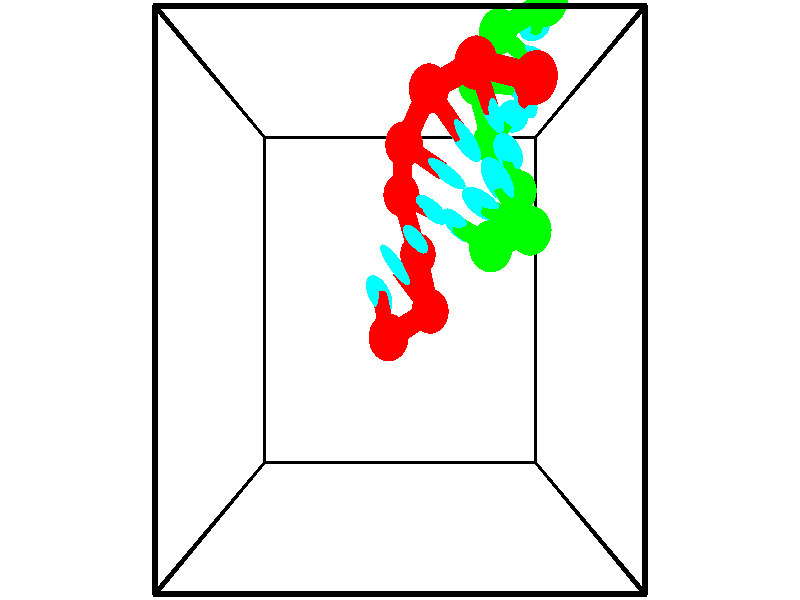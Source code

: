 // switches for output
#declare DRAW_BASES = 1; // possible values are 0, 1; only relevant for DNA ribbons
#declare DRAW_BASES_TYPE = 3; // possible values are 1, 2, 3; only relevant for DNA ribbons
#declare DRAW_FOG = 0; // set to 1 to enable fog

#include "colors.inc"

#include "transforms.inc"
background { rgb <1, 1, 1>}

#default {
   normal{
       ripples 0.25
       frequency 0.20
       turbulence 0.2
       lambda 5
   }
	finish {
		phong 0.1
		phong_size 40.
	}
}

// original window dimensions: 1024x640


// camera settings

camera {
	sky <-0, 1, 0>
	up <-0, 1, 0>
	right 1.6 * <1, 0, 0>
	location <2.5, 2.5, 11.1562>
	look_at <2.5, 2.5, 2.5>
	direction <0, 0, -8.6562>
	angle 67.0682
}


# declare cpy_camera_pos = <2.5, 2.5, 11.1562>;
# if (DRAW_FOG = 1)
fog {
	fog_type 2
	up vnormalize(cpy_camera_pos)
	color rgbt<1,1,1,0.3>
	distance 1e-5
	fog_alt 3e-3
	fog_offset 4
}
# end


// LIGHTS

# declare lum = 6;
global_settings {
	ambient_light rgb lum * <0.05, 0.05, 0.05>
	max_trace_level 15
}# declare cpy_direct_light_amount = 0.25;
light_source
{	1000 * <-1, -1, 1>,
	rgb lum * cpy_direct_light_amount
	parallel
}

light_source
{	1000 * <1, 1, -1>,
	rgb lum * cpy_direct_light_amount
	parallel
}

// strand 0

// nucleotide -1

// particle -1
sphere {
	<2.357089, 2.108695, 3.581661> 0.250000
	pigment { color rgbt <1,0,0,0> }
	no_shadow
}
cylinder {
	<2.280186, 2.371048, 3.289673>,  <2.234044, 2.528460, 3.114480>, 0.100000
	pigment { color rgbt <1,0,0,0> }
	no_shadow
}
cylinder {
	<2.280186, 2.371048, 3.289673>,  <2.357089, 2.108695, 3.581661>, 0.100000
	pigment { color rgbt <1,0,0,0> }
	no_shadow
}

// particle -1
sphere {
	<2.280186, 2.371048, 3.289673> 0.100000
	pigment { color rgbt <1,0,0,0> }
	no_shadow
}
sphere {
	0, 1
	scale<0.080000,0.200000,0.300000>
	matrix <0.564444, 0.682397, 0.464476,
		0.802770, -0.322728, -0.501405,
		-0.192257, 0.655882, -0.729970,
		2.222509, 2.567813, 3.070682>
	pigment { color rgbt <0,1,1,0> }
	no_shadow
}
cylinder {
	<2.902910, 2.372872, 3.046750>,  <2.357089, 2.108695, 3.581661>, 0.130000
	pigment { color rgbt <1,0,0,0> }
	no_shadow
}

// nucleotide -1

// particle -1
sphere {
	<2.902910, 2.372872, 3.046750> 0.250000
	pigment { color rgbt <1,0,0,0> }
	no_shadow
}
cylinder {
	<2.641979, 2.662605, 3.136024>,  <2.485421, 2.836445, 3.189590>, 0.100000
	pigment { color rgbt <1,0,0,0> }
	no_shadow
}
cylinder {
	<2.641979, 2.662605, 3.136024>,  <2.902910, 2.372872, 3.046750>, 0.100000
	pigment { color rgbt <1,0,0,0> }
	no_shadow
}

// particle -1
sphere {
	<2.641979, 2.662605, 3.136024> 0.100000
	pigment { color rgbt <1,0,0,0> }
	no_shadow
}
sphere {
	0, 1
	scale<0.080000,0.200000,0.300000>
	matrix <0.755600, 0.644591, 0.116492,
		-0.059486, 0.244631, -0.967790,
		-0.652326, 0.724332, 0.223188,
		2.446281, 2.879905, 3.202981>
	pigment { color rgbt <0,1,1,0> }
	no_shadow
}
cylinder {
	<2.754004, 3.034577, 2.604434>,  <2.902910, 2.372872, 3.046750>, 0.130000
	pigment { color rgbt <1,0,0,0> }
	no_shadow
}

// nucleotide -1

// particle -1
sphere {
	<2.754004, 3.034577, 2.604434> 0.250000
	pigment { color rgbt <1,0,0,0> }
	no_shadow
}
cylinder {
	<2.723904, 3.105431, 2.996956>,  <2.705844, 3.147943, 3.232469>, 0.100000
	pigment { color rgbt <1,0,0,0> }
	no_shadow
}
cylinder {
	<2.723904, 3.105431, 2.996956>,  <2.754004, 3.034577, 2.604434>, 0.100000
	pigment { color rgbt <1,0,0,0> }
	no_shadow
}

// particle -1
sphere {
	<2.723904, 3.105431, 2.996956> 0.100000
	pigment { color rgbt <1,0,0,0> }
	no_shadow
}
sphere {
	0, 1
	scale<0.080000,0.200000,0.300000>
	matrix <0.640167, 0.763103, -0.088656,
		-0.764542, 0.621528, -0.170818,
		-0.075250, 0.177133, 0.981306,
		2.701329, 3.158571, 3.291348>
	pigment { color rgbt <0,1,1,0> }
	no_shadow
}
cylinder {
	<2.517204, 3.728107, 2.689389>,  <2.754004, 3.034577, 2.604434>, 0.130000
	pigment { color rgbt <1,0,0,0> }
	no_shadow
}

// nucleotide -1

// particle -1
sphere {
	<2.517204, 3.728107, 2.689389> 0.250000
	pigment { color rgbt <1,0,0,0> }
	no_shadow
}
cylinder {
	<2.741634, 3.591309, 2.990913>,  <2.876292, 3.509229, 3.171828>, 0.100000
	pigment { color rgbt <1,0,0,0> }
	no_shadow
}
cylinder {
	<2.741634, 3.591309, 2.990913>,  <2.517204, 3.728107, 2.689389>, 0.100000
	pigment { color rgbt <1,0,0,0> }
	no_shadow
}

// particle -1
sphere {
	<2.741634, 3.591309, 2.990913> 0.100000
	pigment { color rgbt <1,0,0,0> }
	no_shadow
}
sphere {
	0, 1
	scale<0.080000,0.200000,0.300000>
	matrix <0.665801, 0.727547, -0.165486,
		-0.491838, 0.594738, 0.635910,
		0.561075, -0.341997, 0.753812,
		2.909957, 3.488709, 3.217057>
	pigment { color rgbt <0,1,1,0> }
	no_shadow
}
cylinder {
	<2.553722, 4.228298, 3.108412>,  <2.517204, 3.728107, 2.689389>, 0.130000
	pigment { color rgbt <1,0,0,0> }
	no_shadow
}

// nucleotide -1

// particle -1
sphere {
	<2.553722, 4.228298, 3.108412> 0.250000
	pigment { color rgbt <1,0,0,0> }
	no_shadow
}
cylinder {
	<2.864067, 4.018684, 3.248940>,  <3.050274, 3.892916, 3.333256>, 0.100000
	pigment { color rgbt <1,0,0,0> }
	no_shadow
}
cylinder {
	<2.864067, 4.018684, 3.248940>,  <2.553722, 4.228298, 3.108412>, 0.100000
	pigment { color rgbt <1,0,0,0> }
	no_shadow
}

// particle -1
sphere {
	<2.864067, 4.018684, 3.248940> 0.100000
	pigment { color rgbt <1,0,0,0> }
	no_shadow
}
sphere {
	0, 1
	scale<0.080000,0.200000,0.300000>
	matrix <0.556956, 0.830495, 0.008784,
		-0.296372, 0.188854, 0.936215,
		0.775863, -0.524034, 0.351319,
		3.096826, 3.861474, 3.354335>
	pigment { color rgbt <0,1,1,0> }
	no_shadow
}
cylinder {
	<2.859993, 4.689524, 3.648561>,  <2.553722, 4.228298, 3.108412>, 0.130000
	pigment { color rgbt <1,0,0,0> }
	no_shadow
}

// nucleotide -1

// particle -1
sphere {
	<2.859993, 4.689524, 3.648561> 0.250000
	pigment { color rgbt <1,0,0,0> }
	no_shadow
}
cylinder {
	<3.124317, 4.409081, 3.541397>,  <3.282912, 4.240814, 3.477098>, 0.100000
	pigment { color rgbt <1,0,0,0> }
	no_shadow
}
cylinder {
	<3.124317, 4.409081, 3.541397>,  <2.859993, 4.689524, 3.648561>, 0.100000
	pigment { color rgbt <1,0,0,0> }
	no_shadow
}

// particle -1
sphere {
	<3.124317, 4.409081, 3.541397> 0.100000
	pigment { color rgbt <1,0,0,0> }
	no_shadow
}
sphere {
	0, 1
	scale<0.080000,0.200000,0.300000>
	matrix <0.671656, 0.711699, -0.205822,
		0.334976, -0.043935, 0.941202,
		0.660809, -0.701110, -0.267911,
		3.322560, 4.198748, 3.461024>
	pigment { color rgbt <0,1,1,0> }
	no_shadow
}
cylinder {
	<3.381902, 4.803613, 4.120747>,  <2.859993, 4.689524, 3.648561>, 0.130000
	pigment { color rgbt <1,0,0,0> }
	no_shadow
}

// nucleotide -1

// particle -1
sphere {
	<3.381902, 4.803613, 4.120747> 0.250000
	pigment { color rgbt <1,0,0,0> }
	no_shadow
}
cylinder {
	<3.537601, 4.613548, 3.805099>,  <3.631021, 4.499509, 3.615711>, 0.100000
	pigment { color rgbt <1,0,0,0> }
	no_shadow
}
cylinder {
	<3.537601, 4.613548, 3.805099>,  <3.381902, 4.803613, 4.120747>, 0.100000
	pigment { color rgbt <1,0,0,0> }
	no_shadow
}

// particle -1
sphere {
	<3.537601, 4.613548, 3.805099> 0.100000
	pigment { color rgbt <1,0,0,0> }
	no_shadow
}
sphere {
	0, 1
	scale<0.080000,0.200000,0.300000>
	matrix <0.777244, 0.629183, 0.004534,
		0.494345, -0.615102, 0.614225,
		0.389249, -0.475162, -0.789118,
		3.654376, 4.471000, 3.568364>
	pigment { color rgbt <0,1,1,0> }
	no_shadow
}
cylinder {
	<4.042042, 4.612052, 4.271116>,  <3.381902, 4.803613, 4.120747>, 0.130000
	pigment { color rgbt <1,0,0,0> }
	no_shadow
}

// nucleotide -1

// particle -1
sphere {
	<4.042042, 4.612052, 4.271116> 0.250000
	pigment { color rgbt <1,0,0,0> }
	no_shadow
}
cylinder {
	<4.060642, 4.595802, 3.871880>,  <4.071803, 4.586052, 3.632338>, 0.100000
	pigment { color rgbt <1,0,0,0> }
	no_shadow
}
cylinder {
	<4.060642, 4.595802, 3.871880>,  <4.042042, 4.612052, 4.271116>, 0.100000
	pigment { color rgbt <1,0,0,0> }
	no_shadow
}

// particle -1
sphere {
	<4.060642, 4.595802, 3.871880> 0.100000
	pigment { color rgbt <1,0,0,0> }
	no_shadow
}
sphere {
	0, 1
	scale<0.080000,0.200000,0.300000>
	matrix <0.773442, 0.633785, 0.010239,
		0.632159, -0.772442, 0.060892,
		0.046501, -0.040624, -0.998092,
		4.074593, 4.583615, 3.572452>
	pigment { color rgbt <0,1,1,0> }
	no_shadow
}
// strand 1

// nucleotide -1

// particle -1
sphere {
	<4.388538, 5.684995, 3.425738> 0.250000
	pigment { color rgbt <0,1,0,0> }
	no_shadow
}
cylinder {
	<4.383062, 5.668884, 3.026100>,  <4.379777, 5.659218, 2.786317>, 0.100000
	pigment { color rgbt <0,1,0,0> }
	no_shadow
}
cylinder {
	<4.383062, 5.668884, 3.026100>,  <4.388538, 5.684995, 3.425738>, 0.100000
	pigment { color rgbt <0,1,0,0> }
	no_shadow
}

// particle -1
sphere {
	<4.383062, 5.668884, 3.026100> 0.100000
	pigment { color rgbt <0,1,0,0> }
	no_shadow
}
sphere {
	0, 1
	scale<0.080000,0.200000,0.300000>
	matrix <-0.063623, -0.997129, 0.041068,
		-0.997880, 0.064127, 0.011088,
		-0.013690, -0.040276, -0.999095,
		4.378955, 5.656802, 2.726372>
	pigment { color rgbt <0,1,1,0> }
	no_shadow
}
cylinder {
	<3.799549, 5.467467, 3.132882>,  <4.388538, 5.684995, 3.425738>, 0.130000
	pigment { color rgbt <0,1,0,0> }
	no_shadow
}

// nucleotide -1

// particle -1
sphere {
	<3.799549, 5.467467, 3.132882> 0.250000
	pigment { color rgbt <0,1,0,0> }
	no_shadow
}
cylinder {
	<4.105629, 5.360825, 2.898483>,  <4.289277, 5.296839, 2.757844>, 0.100000
	pigment { color rgbt <0,1,0,0> }
	no_shadow
}
cylinder {
	<4.105629, 5.360825, 2.898483>,  <3.799549, 5.467467, 3.132882>, 0.100000
	pigment { color rgbt <0,1,0,0> }
	no_shadow
}

// particle -1
sphere {
	<4.105629, 5.360825, 2.898483> 0.100000
	pigment { color rgbt <0,1,0,0> }
	no_shadow
}
sphere {
	0, 1
	scale<0.080000,0.200000,0.300000>
	matrix <-0.058549, -0.935270, 0.349059,
		-0.641125, -0.232791, -0.731278,
		0.765200, -0.266606, -0.585995,
		4.335189, 5.280843, 2.722685>
	pigment { color rgbt <0,1,1,0> }
	no_shadow
}
cylinder {
	<3.583646, 5.087884, 2.516966>,  <3.799549, 5.467467, 3.132882>, 0.130000
	pigment { color rgbt <0,1,0,0> }
	no_shadow
}

// nucleotide -1

// particle -1
sphere {
	<3.583646, 5.087884, 2.516966> 0.250000
	pigment { color rgbt <0,1,0,0> }
	no_shadow
}
cylinder {
	<3.936174, 5.008316, 2.688408>,  <4.147692, 4.960575, 2.791273>, 0.100000
	pigment { color rgbt <0,1,0,0> }
	no_shadow
}
cylinder {
	<3.936174, 5.008316, 2.688408>,  <3.583646, 5.087884, 2.516966>, 0.100000
	pigment { color rgbt <0,1,0,0> }
	no_shadow
}

// particle -1
sphere {
	<3.936174, 5.008316, 2.688408> 0.100000
	pigment { color rgbt <0,1,0,0> }
	no_shadow
}
sphere {
	0, 1
	scale<0.080000,0.200000,0.300000>
	matrix <-0.340445, -0.896335, 0.284044,
		0.327671, -0.396251, -0.857681,
		0.881322, -0.198920, 0.428605,
		4.200571, 4.948640, 2.816989>
	pigment { color rgbt <0,1,1,0> }
	no_shadow
}
cylinder {
	<3.819558, 4.427098, 2.343856>,  <3.583646, 5.087884, 2.516966>, 0.130000
	pigment { color rgbt <0,1,0,0> }
	no_shadow
}

// nucleotide -1

// particle -1
sphere {
	<3.819558, 4.427098, 2.343856> 0.250000
	pigment { color rgbt <0,1,0,0> }
	no_shadow
}
cylinder {
	<3.933260, 4.506348, 2.719078>,  <4.001481, 4.553897, 2.944211>, 0.100000
	pigment { color rgbt <0,1,0,0> }
	no_shadow
}
cylinder {
	<3.933260, 4.506348, 2.719078>,  <3.819558, 4.427098, 2.343856>, 0.100000
	pigment { color rgbt <0,1,0,0> }
	no_shadow
}

// particle -1
sphere {
	<3.933260, 4.506348, 2.719078> 0.100000
	pigment { color rgbt <0,1,0,0> }
	no_shadow
}
sphere {
	0, 1
	scale<0.080000,0.200000,0.300000>
	matrix <-0.499387, -0.804612, 0.321266,
		0.818421, -0.559773, -0.129775,
		0.284254, 0.198123, 0.938055,
		4.018536, 4.565784, 3.000494>
	pigment { color rgbt <0,1,1,0> }
	no_shadow
}
cylinder {
	<4.184693, 3.783171, 2.581214>,  <3.819558, 4.427098, 2.343856>, 0.130000
	pigment { color rgbt <0,1,0,0> }
	no_shadow
}

// nucleotide -1

// particle -1
sphere {
	<4.184693, 3.783171, 2.581214> 0.250000
	pigment { color rgbt <0,1,0,0> }
	no_shadow
}
cylinder {
	<4.043108, 3.984467, 2.896545>,  <3.958157, 4.105244, 3.085744>, 0.100000
	pigment { color rgbt <0,1,0,0> }
	no_shadow
}
cylinder {
	<4.043108, 3.984467, 2.896545>,  <4.184693, 3.783171, 2.581214>, 0.100000
	pigment { color rgbt <0,1,0,0> }
	no_shadow
}

// particle -1
sphere {
	<4.043108, 3.984467, 2.896545> 0.100000
	pigment { color rgbt <0,1,0,0> }
	no_shadow
}
sphere {
	0, 1
	scale<0.080000,0.200000,0.300000>
	matrix <-0.429898, -0.836121, 0.340720,
		0.830601, -0.218298, 0.512297,
		-0.353964, 0.503238, 0.788328,
		3.936919, 4.135438, 3.133044>
	pigment { color rgbt <0,1,1,0> }
	no_shadow
}
cylinder {
	<4.166794, 3.277321, 3.099444>,  <4.184693, 3.783171, 2.581214>, 0.130000
	pigment { color rgbt <0,1,0,0> }
	no_shadow
}

// nucleotide -1

// particle -1
sphere {
	<4.166794, 3.277321, 3.099444> 0.250000
	pigment { color rgbt <0,1,0,0> }
	no_shadow
}
cylinder {
	<3.934740, 3.570099, 3.242386>,  <3.795508, 3.745765, 3.328151>, 0.100000
	pigment { color rgbt <0,1,0,0> }
	no_shadow
}
cylinder {
	<3.934740, 3.570099, 3.242386>,  <4.166794, 3.277321, 3.099444>, 0.100000
	pigment { color rgbt <0,1,0,0> }
	no_shadow
}

// particle -1
sphere {
	<3.934740, 3.570099, 3.242386> 0.100000
	pigment { color rgbt <0,1,0,0> }
	no_shadow
}
sphere {
	0, 1
	scale<0.080000,0.200000,0.300000>
	matrix <-0.551976, -0.675909, 0.488333,
		0.598971, 0.086048, 0.796134,
		-0.580134, 0.731944, 0.357354,
		3.760700, 3.789682, 3.349592>
	pigment { color rgbt <0,1,1,0> }
	no_shadow
}
cylinder {
	<4.081027, 3.199679, 3.831354>,  <4.166794, 3.277321, 3.099444>, 0.130000
	pigment { color rgbt <0,1,0,0> }
	no_shadow
}

// nucleotide -1

// particle -1
sphere {
	<4.081027, 3.199679, 3.831354> 0.250000
	pigment { color rgbt <0,1,0,0> }
	no_shadow
}
cylinder {
	<3.768604, 3.376083, 3.654510>,  <3.581151, 3.481926, 3.548404>, 0.100000
	pigment { color rgbt <0,1,0,0> }
	no_shadow
}
cylinder {
	<3.768604, 3.376083, 3.654510>,  <4.081027, 3.199679, 3.831354>, 0.100000
	pigment { color rgbt <0,1,0,0> }
	no_shadow
}

// particle -1
sphere {
	<3.768604, 3.376083, 3.654510> 0.100000
	pigment { color rgbt <0,1,0,0> }
	no_shadow
}
sphere {
	0, 1
	scale<0.080000,0.200000,0.300000>
	matrix <-0.606190, -0.705470, 0.367213,
		-0.149949, 0.554816, 0.818348,
		-0.781056, 0.441011, -0.442109,
		3.534287, 3.508387, 3.521878>
	pigment { color rgbt <0,1,1,0> }
	no_shadow
}
cylinder {
	<3.546838, 3.015327, 4.200975>,  <4.081027, 3.199679, 3.831354>, 0.130000
	pigment { color rgbt <0,1,0,0> }
	no_shadow
}

// nucleotide -1

// particle -1
sphere {
	<3.546838, 3.015327, 4.200975> 0.250000
	pigment { color rgbt <0,1,0,0> }
	no_shadow
}
cylinder {
	<3.356918, 3.162506, 3.881180>,  <3.242966, 3.250813, 3.689303>, 0.100000
	pigment { color rgbt <0,1,0,0> }
	no_shadow
}
cylinder {
	<3.356918, 3.162506, 3.881180>,  <3.546838, 3.015327, 4.200975>, 0.100000
	pigment { color rgbt <0,1,0,0> }
	no_shadow
}

// particle -1
sphere {
	<3.356918, 3.162506, 3.881180> 0.100000
	pigment { color rgbt <0,1,0,0> }
	no_shadow
}
sphere {
	0, 1
	scale<0.080000,0.200000,0.300000>
	matrix <-0.752168, -0.641308, 0.151550,
		-0.456956, 0.673305, 0.581251,
		-0.474800, 0.367946, -0.799488,
		3.214478, 3.272890, 3.641334>
	pigment { color rgbt <0,1,1,0> }
	no_shadow
}
// box output
cylinder {
	<0.000000, 0.000000, 0.000000>,  <5.000000, 0.000000, 0.000000>, 0.025000
	pigment { color rgbt <0,0,0,0> }
	no_shadow
}
cylinder {
	<0.000000, 0.000000, 0.000000>,  <0.000000, 5.000000, 0.000000>, 0.025000
	pigment { color rgbt <0,0,0,0> }
	no_shadow
}
cylinder {
	<0.000000, 0.000000, 0.000000>,  <0.000000, 0.000000, 5.000000>, 0.025000
	pigment { color rgbt <0,0,0,0> }
	no_shadow
}
cylinder {
	<5.000000, 5.000000, 5.000000>,  <0.000000, 5.000000, 5.000000>, 0.025000
	pigment { color rgbt <0,0,0,0> }
	no_shadow
}
cylinder {
	<5.000000, 5.000000, 5.000000>,  <5.000000, 0.000000, 5.000000>, 0.025000
	pigment { color rgbt <0,0,0,0> }
	no_shadow
}
cylinder {
	<5.000000, 5.000000, 5.000000>,  <5.000000, 5.000000, 0.000000>, 0.025000
	pigment { color rgbt <0,0,0,0> }
	no_shadow
}
cylinder {
	<0.000000, 0.000000, 5.000000>,  <0.000000, 5.000000, 5.000000>, 0.025000
	pigment { color rgbt <0,0,0,0> }
	no_shadow
}
cylinder {
	<0.000000, 0.000000, 5.000000>,  <5.000000, 0.000000, 5.000000>, 0.025000
	pigment { color rgbt <0,0,0,0> }
	no_shadow
}
cylinder {
	<5.000000, 5.000000, 0.000000>,  <0.000000, 5.000000, 0.000000>, 0.025000
	pigment { color rgbt <0,0,0,0> }
	no_shadow
}
cylinder {
	<5.000000, 5.000000, 0.000000>,  <5.000000, 0.000000, 0.000000>, 0.025000
	pigment { color rgbt <0,0,0,0> }
	no_shadow
}
cylinder {
	<5.000000, 0.000000, 5.000000>,  <5.000000, 0.000000, 0.000000>, 0.025000
	pigment { color rgbt <0,0,0,0> }
	no_shadow
}
cylinder {
	<0.000000, 5.000000, 0.000000>,  <0.000000, 5.000000, 5.000000>, 0.025000
	pigment { color rgbt <0,0,0,0> }
	no_shadow
}
// end of box output

